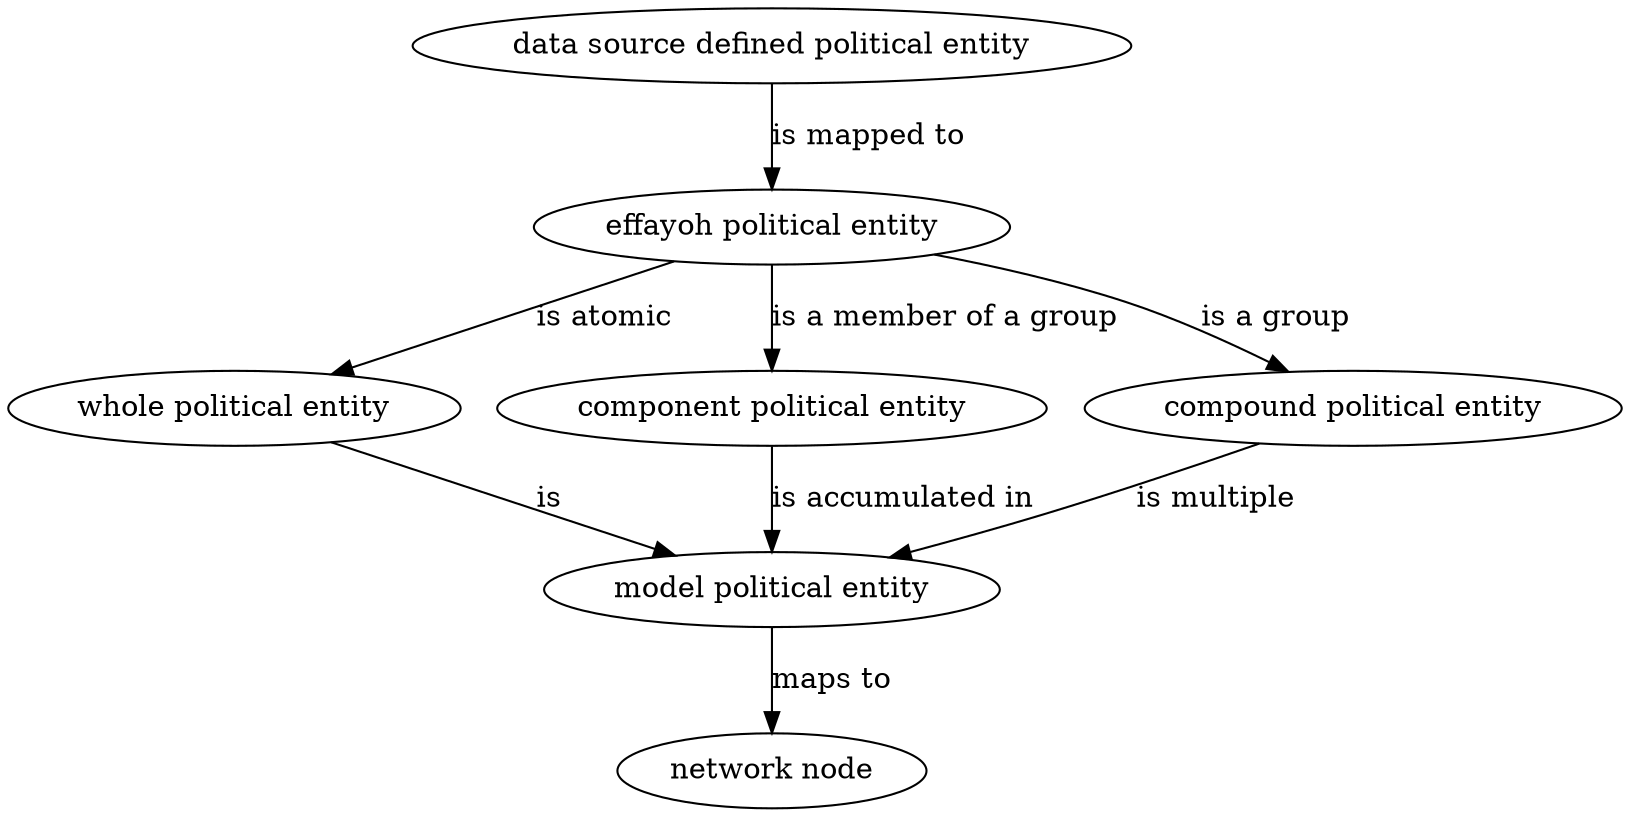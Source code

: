 digraph G {
	"data source defined political entity" -> "effayoh political entity" [label="is mapped to"];
	"effayoh political entity" -> "whole political entity" [label="is atomic"];
	"effayoh political entity" -> "component political entity" [label="is a member of a group"];
	"effayoh political entity" -> "compound political entity" [label="is a group"];
	"whole political entity" -> "model political entity" [label="is"];
	"component political entity" -> "model political entity" [label="is accumulated in"];
	"compound political entity" -> "model political entity" [label="is multiple"];
	"model political entity" -> "network node" [label="maps to"]
}
